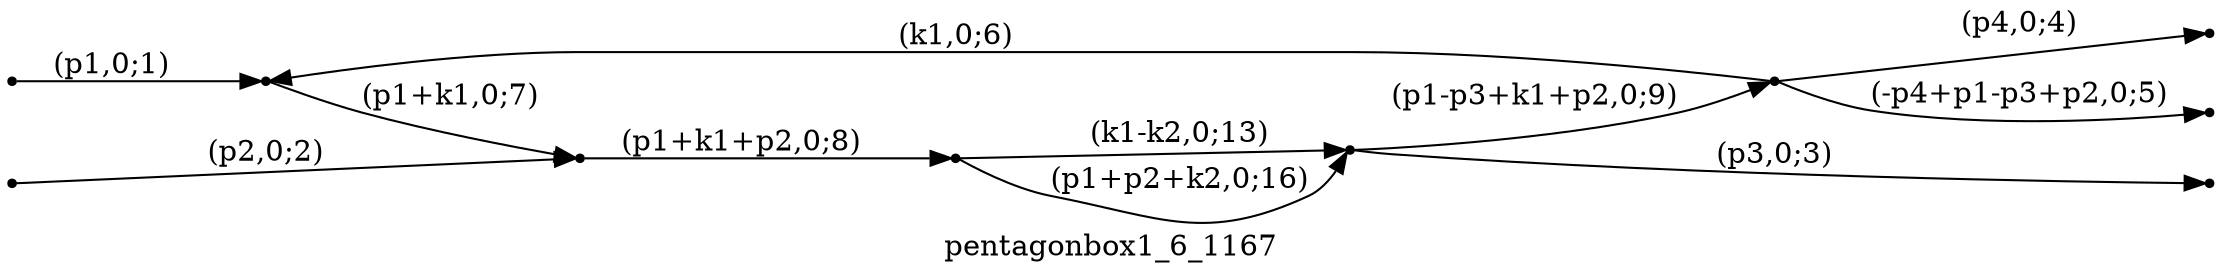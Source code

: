 digraph pentagonbox1_6_1167 {
  label="pentagonbox1_6_1167";
  rankdir="LR";
  subgraph edges {
    -1 -> 2 [label="(p1,0;1)"];
    -2 -> 3 [label="(p2,0;2)"];
    5 -> -3 [label="(p3,0;3)"];
    1 -> -4 [label="(p4,0;4)"];
    1 -> -5 [label="(-p4+p1-p3+p2,0;5)"];
    1 -> 2 [label="(k1,0;6)"];
    2 -> 3 [label="(p1+k1,0;7)"];
    3 -> 4 [label="(p1+k1+p2,0;8)"];
    5 -> 1 [label="(p1-p3+k1+p2,0;9)"];
    4 -> 5 [label="(k1-k2,0;13)"];
    4 -> 5 [label="(p1+p2+k2,0;16)"];
  }
  subgraph incoming { rank="source"; -1; -2; }
  subgraph outgoing { rank="sink"; -3; -4; -5; }
-5 [shape=point];
-4 [shape=point];
-3 [shape=point];
-2 [shape=point];
-1 [shape=point];
1 [shape=point];
2 [shape=point];
3 [shape=point];
4 [shape=point];
5 [shape=point];
}

